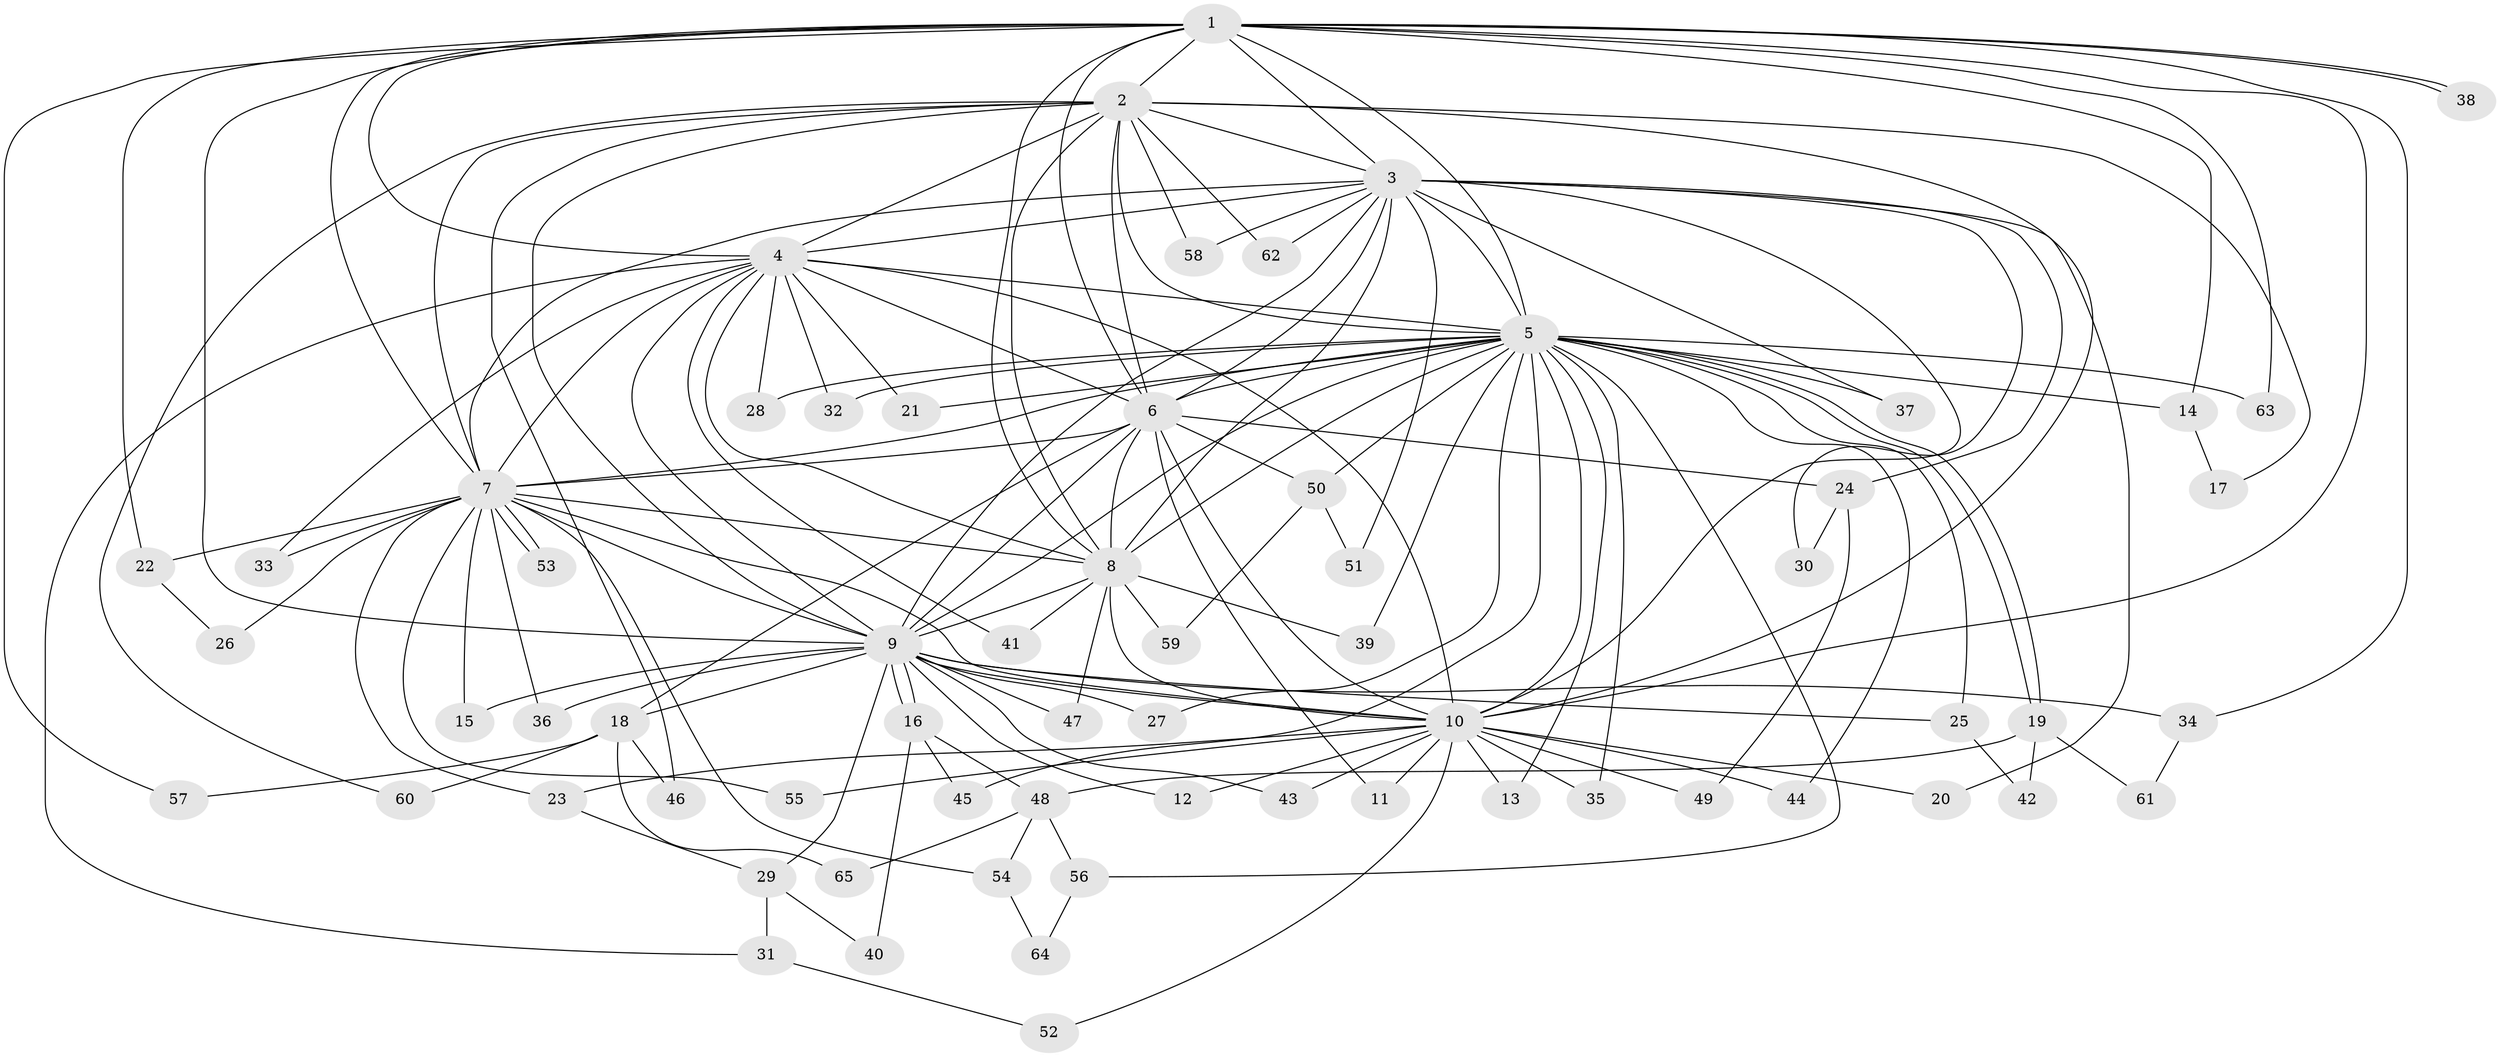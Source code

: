 // coarse degree distribution, {2: 0.2, 10: 0.05, 3: 0.15, 11: 0.05, 9: 0.05, 4: 0.15, 7: 0.05, 5: 0.1, 1: 0.1, 8: 0.05, 14: 0.05}
// Generated by graph-tools (version 1.1) at 2025/36/03/04/25 23:36:34]
// undirected, 65 vertices, 155 edges
graph export_dot {
  node [color=gray90,style=filled];
  1;
  2;
  3;
  4;
  5;
  6;
  7;
  8;
  9;
  10;
  11;
  12;
  13;
  14;
  15;
  16;
  17;
  18;
  19;
  20;
  21;
  22;
  23;
  24;
  25;
  26;
  27;
  28;
  29;
  30;
  31;
  32;
  33;
  34;
  35;
  36;
  37;
  38;
  39;
  40;
  41;
  42;
  43;
  44;
  45;
  46;
  47;
  48;
  49;
  50;
  51;
  52;
  53;
  54;
  55;
  56;
  57;
  58;
  59;
  60;
  61;
  62;
  63;
  64;
  65;
  1 -- 2;
  1 -- 3;
  1 -- 4;
  1 -- 5;
  1 -- 6;
  1 -- 7;
  1 -- 8;
  1 -- 9;
  1 -- 10;
  1 -- 14;
  1 -- 22;
  1 -- 34;
  1 -- 38;
  1 -- 38;
  1 -- 57;
  1 -- 63;
  2 -- 3;
  2 -- 4;
  2 -- 5;
  2 -- 6;
  2 -- 7;
  2 -- 8;
  2 -- 9;
  2 -- 10;
  2 -- 17;
  2 -- 46;
  2 -- 58;
  2 -- 60;
  2 -- 62;
  3 -- 4;
  3 -- 5;
  3 -- 6;
  3 -- 7;
  3 -- 8;
  3 -- 9;
  3 -- 10;
  3 -- 20;
  3 -- 24;
  3 -- 30;
  3 -- 37;
  3 -- 51;
  3 -- 58;
  3 -- 62;
  4 -- 5;
  4 -- 6;
  4 -- 7;
  4 -- 8;
  4 -- 9;
  4 -- 10;
  4 -- 21;
  4 -- 28;
  4 -- 31;
  4 -- 32;
  4 -- 33;
  4 -- 41;
  5 -- 6;
  5 -- 7;
  5 -- 8;
  5 -- 9;
  5 -- 10;
  5 -- 13;
  5 -- 14;
  5 -- 19;
  5 -- 19;
  5 -- 21;
  5 -- 25;
  5 -- 27;
  5 -- 28;
  5 -- 32;
  5 -- 35;
  5 -- 37;
  5 -- 39;
  5 -- 44;
  5 -- 45;
  5 -- 50;
  5 -- 56;
  5 -- 63;
  6 -- 7;
  6 -- 8;
  6 -- 9;
  6 -- 10;
  6 -- 11;
  6 -- 18;
  6 -- 24;
  6 -- 50;
  7 -- 8;
  7 -- 9;
  7 -- 10;
  7 -- 15;
  7 -- 22;
  7 -- 23;
  7 -- 26;
  7 -- 33;
  7 -- 36;
  7 -- 53;
  7 -- 53;
  7 -- 54;
  7 -- 55;
  8 -- 9;
  8 -- 10;
  8 -- 39;
  8 -- 41;
  8 -- 47;
  8 -- 59;
  9 -- 10;
  9 -- 12;
  9 -- 15;
  9 -- 16;
  9 -- 16;
  9 -- 18;
  9 -- 25;
  9 -- 27;
  9 -- 29;
  9 -- 34;
  9 -- 36;
  9 -- 43;
  9 -- 47;
  10 -- 11;
  10 -- 12;
  10 -- 13;
  10 -- 20;
  10 -- 23;
  10 -- 35;
  10 -- 43;
  10 -- 44;
  10 -- 49;
  10 -- 52;
  10 -- 55;
  14 -- 17;
  16 -- 40;
  16 -- 45;
  16 -- 48;
  18 -- 46;
  18 -- 57;
  18 -- 60;
  18 -- 65;
  19 -- 42;
  19 -- 48;
  19 -- 61;
  22 -- 26;
  23 -- 29;
  24 -- 30;
  24 -- 49;
  25 -- 42;
  29 -- 31;
  29 -- 40;
  31 -- 52;
  34 -- 61;
  48 -- 54;
  48 -- 56;
  48 -- 65;
  50 -- 51;
  50 -- 59;
  54 -- 64;
  56 -- 64;
}
